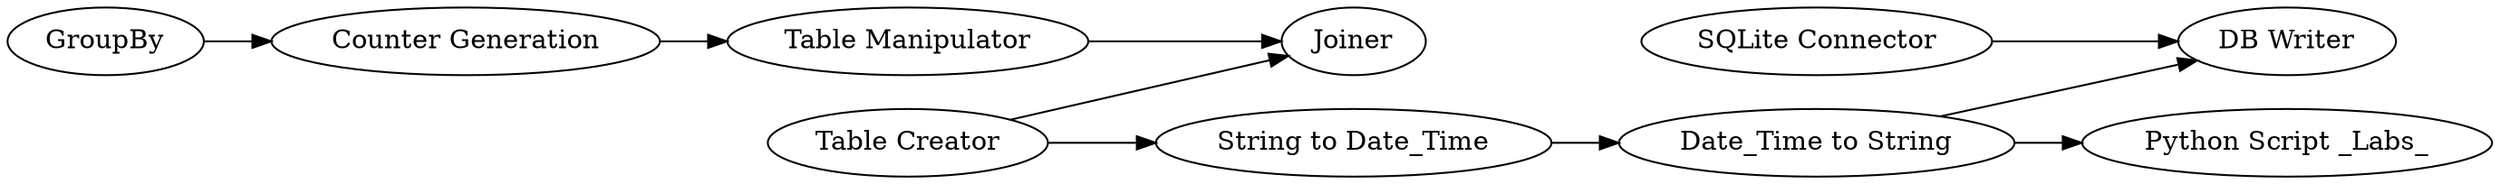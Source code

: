 digraph {
	"-8335866555226160664_8" [label="Python Script _Labs_"]
	"-8335866555226160664_1" [label="Table Creator"]
	"338056857418373799_14" [label="Table Manipulator"]
	"-8335866555226160664_9" [label="Date_Time to String"]
	"338056857418373799_13" [label=Joiner]
	"-8335866555226160664_4" [label="SQLite Connector"]
	"-8335866555226160664_2" [label="String to Date_Time"]
	"-8335866555226160664_6" [label="DB Writer"]
	"338056857418373799_10" [label=GroupBy]
	"338056857418373799_11" [label="Counter Generation"]
	"-8335866555226160664_2" -> "-8335866555226160664_9"
	"-8335866555226160664_9" -> "-8335866555226160664_8"
	"-8335866555226160664_9" -> "-8335866555226160664_6"
	"338056857418373799_10" -> "338056857418373799_11"
	"-8335866555226160664_1" -> "338056857418373799_13"
	"338056857418373799_11" -> "338056857418373799_14"
	"-8335866555226160664_1" -> "-8335866555226160664_2"
	"338056857418373799_14" -> "338056857418373799_13"
	"-8335866555226160664_4" -> "-8335866555226160664_6"
	rankdir=LR
}
